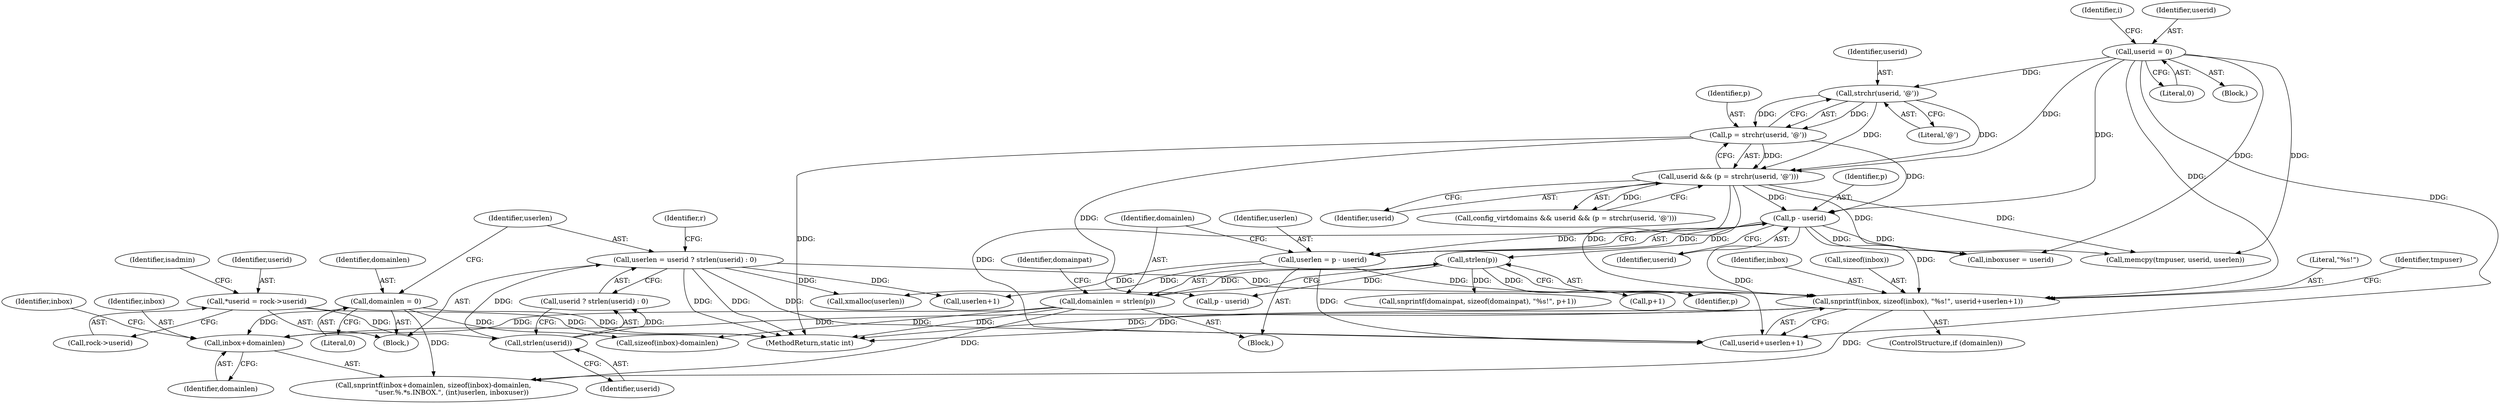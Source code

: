 digraph "0_cyrus-imapd_6bd33275368edfa71ae117de895488584678ac79@API" {
"1000302" [label="(Call,inbox+domainlen)"];
"1000250" [label="(Call,snprintf(inbox, sizeof(inbox), \"%s!\", userid+userlen+1))"];
"1000186" [label="(Call,userid = 0)"];
"1000220" [label="(Call,p - userid)"];
"1000212" [label="(Call,p = strchr(userid, '@'))"];
"1000214" [label="(Call,strchr(userid, '@'))"];
"1000210" [label="(Call,userid && (p = strchr(userid, '@')))"];
"1000218" [label="(Call,userlen = p - userid)"];
"1000161" [label="(Call,userlen = userid ? strlen(userid) : 0)"];
"1000165" [label="(Call,strlen(userid))"];
"1000133" [label="(Call,*userid = rock->userid)"];
"1000157" [label="(Call,domainlen = 0)"];
"1000223" [label="(Call,domainlen = strlen(p))"];
"1000225" [label="(Call,strlen(p))"];
"1000261" [label="(Call,inboxuser = userid)"];
"1000227" [label="(Call,snprintf(domainpat, sizeof(domainpat), \"%s!\", p+1))"];
"1000252" [label="(Call,sizeof(inbox))"];
"1000250" [label="(Call,snprintf(inbox, sizeof(inbox), \"%s!\", userid+userlen+1))"];
"1000307" [label="(Identifier,inbox)"];
"1000214" [label="(Call,strchr(userid, '@'))"];
"1000305" [label="(Call,sizeof(inbox)-domainlen)"];
"1000211" [label="(Identifier,userid)"];
"1000162" [label="(Identifier,userlen)"];
"1000303" [label="(Identifier,inbox)"];
"1000219" [label="(Identifier,userlen)"];
"1000213" [label="(Identifier,p)"];
"1000277" [label="(Call,p - userid)"];
"1000208" [label="(Call,config_virtdomains && userid && (p = strchr(userid, '@')))"];
"1000165" [label="(Call,strlen(userid))"];
"1000224" [label="(Identifier,domainlen)"];
"1000302" [label="(Call,inbox+domainlen)"];
"1000254" [label="(Literal,\"%s!\")"];
"1000232" [label="(Call,p+1)"];
"1000269" [label="(Call,memcpy(tmpuser, userid, userlen))"];
"1000304" [label="(Identifier,domainlen)"];
"1000157" [label="(Call,domainlen = 0)"];
"1000223" [label="(Call,domainlen = strlen(p))"];
"1000210" [label="(Call,userid && (p = strchr(userid, '@')))"];
"1000218" [label="(Call,userlen = p - userid)"];
"1000212" [label="(Call,p = strchr(userid, '@'))"];
"1000266" [label="(Identifier,tmpuser)"];
"1000216" [label="(Literal,'@')"];
"1000228" [label="(Identifier,domainpat)"];
"1000159" [label="(Literal,0)"];
"1000257" [label="(Call,userlen+1)"];
"1000163" [label="(Call,userid ? strlen(userid) : 0)"];
"1000255" [label="(Call,userid+userlen+1)"];
"1000186" [label="(Call,userid = 0)"];
"1000161" [label="(Call,userlen = userid ? strlen(userid) : 0)"];
"1000131" [label="(Block,)"];
"1000191" [label="(Identifier,i)"];
"1000166" [label="(Identifier,userid)"];
"1000188" [label="(Literal,0)"];
"1000221" [label="(Identifier,p)"];
"1000187" [label="(Identifier,userid)"];
"1000267" [label="(Call,xmalloc(userlen))"];
"1000301" [label="(Call,snprintf(inbox+domainlen, sizeof(inbox)-domainlen,\n                 \"user.%.*s.INBOX.\", (int)userlen, inboxuser))"];
"1000133" [label="(Call,*userid = rock->userid)"];
"1000220" [label="(Call,p - userid)"];
"1000222" [label="(Identifier,userid)"];
"1000772" [label="(MethodReturn,static int)"];
"1000158" [label="(Identifier,domainlen)"];
"1000134" [label="(Identifier,userid)"];
"1000226" [label="(Identifier,p)"];
"1000225" [label="(Call,strlen(p))"];
"1000140" [label="(Identifier,isadmin)"];
"1000172" [label="(Identifier,r)"];
"1000215" [label="(Identifier,userid)"];
"1000135" [label="(Call,rock->userid)"];
"1000251" [label="(Identifier,inbox)"];
"1000217" [label="(Block,)"];
"1000185" [label="(Block,)"];
"1000248" [label="(ControlStructure,if (domainlen))"];
"1000302" -> "1000301"  [label="AST: "];
"1000302" -> "1000304"  [label="CFG: "];
"1000303" -> "1000302"  [label="AST: "];
"1000304" -> "1000302"  [label="AST: "];
"1000307" -> "1000302"  [label="CFG: "];
"1000250" -> "1000302"  [label="DDG: "];
"1000157" -> "1000302"  [label="DDG: "];
"1000223" -> "1000302"  [label="DDG: "];
"1000250" -> "1000248"  [label="AST: "];
"1000250" -> "1000255"  [label="CFG: "];
"1000251" -> "1000250"  [label="AST: "];
"1000252" -> "1000250"  [label="AST: "];
"1000254" -> "1000250"  [label="AST: "];
"1000255" -> "1000250"  [label="AST: "];
"1000266" -> "1000250"  [label="CFG: "];
"1000250" -> "1000772"  [label="DDG: "];
"1000250" -> "1000772"  [label="DDG: "];
"1000186" -> "1000250"  [label="DDG: "];
"1000220" -> "1000250"  [label="DDG: "];
"1000210" -> "1000250"  [label="DDG: "];
"1000218" -> "1000250"  [label="DDG: "];
"1000161" -> "1000250"  [label="DDG: "];
"1000250" -> "1000301"  [label="DDG: "];
"1000186" -> "1000185"  [label="AST: "];
"1000186" -> "1000188"  [label="CFG: "];
"1000187" -> "1000186"  [label="AST: "];
"1000188" -> "1000186"  [label="AST: "];
"1000191" -> "1000186"  [label="CFG: "];
"1000186" -> "1000210"  [label="DDG: "];
"1000186" -> "1000214"  [label="DDG: "];
"1000186" -> "1000220"  [label="DDG: "];
"1000186" -> "1000255"  [label="DDG: "];
"1000186" -> "1000261"  [label="DDG: "];
"1000186" -> "1000269"  [label="DDG: "];
"1000220" -> "1000218"  [label="AST: "];
"1000220" -> "1000222"  [label="CFG: "];
"1000221" -> "1000220"  [label="AST: "];
"1000222" -> "1000220"  [label="AST: "];
"1000218" -> "1000220"  [label="CFG: "];
"1000220" -> "1000218"  [label="DDG: "];
"1000220" -> "1000218"  [label="DDG: "];
"1000212" -> "1000220"  [label="DDG: "];
"1000210" -> "1000220"  [label="DDG: "];
"1000220" -> "1000225"  [label="DDG: "];
"1000220" -> "1000255"  [label="DDG: "];
"1000220" -> "1000261"  [label="DDG: "];
"1000220" -> "1000269"  [label="DDG: "];
"1000212" -> "1000210"  [label="AST: "];
"1000212" -> "1000214"  [label="CFG: "];
"1000213" -> "1000212"  [label="AST: "];
"1000214" -> "1000212"  [label="AST: "];
"1000210" -> "1000212"  [label="CFG: "];
"1000212" -> "1000772"  [label="DDG: "];
"1000212" -> "1000210"  [label="DDG: "];
"1000214" -> "1000212"  [label="DDG: "];
"1000214" -> "1000212"  [label="DDG: "];
"1000212" -> "1000277"  [label="DDG: "];
"1000214" -> "1000216"  [label="CFG: "];
"1000215" -> "1000214"  [label="AST: "];
"1000216" -> "1000214"  [label="AST: "];
"1000214" -> "1000210"  [label="DDG: "];
"1000214" -> "1000210"  [label="DDG: "];
"1000210" -> "1000208"  [label="AST: "];
"1000210" -> "1000211"  [label="CFG: "];
"1000211" -> "1000210"  [label="AST: "];
"1000208" -> "1000210"  [label="CFG: "];
"1000210" -> "1000208"  [label="DDG: "];
"1000210" -> "1000255"  [label="DDG: "];
"1000210" -> "1000261"  [label="DDG: "];
"1000210" -> "1000269"  [label="DDG: "];
"1000218" -> "1000217"  [label="AST: "];
"1000219" -> "1000218"  [label="AST: "];
"1000224" -> "1000218"  [label="CFG: "];
"1000218" -> "1000255"  [label="DDG: "];
"1000218" -> "1000257"  [label="DDG: "];
"1000218" -> "1000267"  [label="DDG: "];
"1000161" -> "1000131"  [label="AST: "];
"1000161" -> "1000163"  [label="CFG: "];
"1000162" -> "1000161"  [label="AST: "];
"1000163" -> "1000161"  [label="AST: "];
"1000172" -> "1000161"  [label="CFG: "];
"1000161" -> "1000772"  [label="DDG: "];
"1000161" -> "1000772"  [label="DDG: "];
"1000165" -> "1000161"  [label="DDG: "];
"1000161" -> "1000255"  [label="DDG: "];
"1000161" -> "1000257"  [label="DDG: "];
"1000161" -> "1000267"  [label="DDG: "];
"1000165" -> "1000163"  [label="AST: "];
"1000165" -> "1000166"  [label="CFG: "];
"1000166" -> "1000165"  [label="AST: "];
"1000163" -> "1000165"  [label="CFG: "];
"1000165" -> "1000163"  [label="DDG: "];
"1000133" -> "1000165"  [label="DDG: "];
"1000133" -> "1000131"  [label="AST: "];
"1000133" -> "1000135"  [label="CFG: "];
"1000134" -> "1000133"  [label="AST: "];
"1000135" -> "1000133"  [label="AST: "];
"1000140" -> "1000133"  [label="CFG: "];
"1000133" -> "1000772"  [label="DDG: "];
"1000157" -> "1000131"  [label="AST: "];
"1000157" -> "1000159"  [label="CFG: "];
"1000158" -> "1000157"  [label="AST: "];
"1000159" -> "1000157"  [label="AST: "];
"1000162" -> "1000157"  [label="CFG: "];
"1000157" -> "1000772"  [label="DDG: "];
"1000157" -> "1000301"  [label="DDG: "];
"1000157" -> "1000305"  [label="DDG: "];
"1000223" -> "1000217"  [label="AST: "];
"1000223" -> "1000225"  [label="CFG: "];
"1000224" -> "1000223"  [label="AST: "];
"1000225" -> "1000223"  [label="AST: "];
"1000228" -> "1000223"  [label="CFG: "];
"1000223" -> "1000772"  [label="DDG: "];
"1000225" -> "1000223"  [label="DDG: "];
"1000223" -> "1000301"  [label="DDG: "];
"1000223" -> "1000305"  [label="DDG: "];
"1000225" -> "1000226"  [label="CFG: "];
"1000226" -> "1000225"  [label="AST: "];
"1000225" -> "1000227"  [label="DDG: "];
"1000225" -> "1000232"  [label="DDG: "];
"1000225" -> "1000277"  [label="DDG: "];
}
